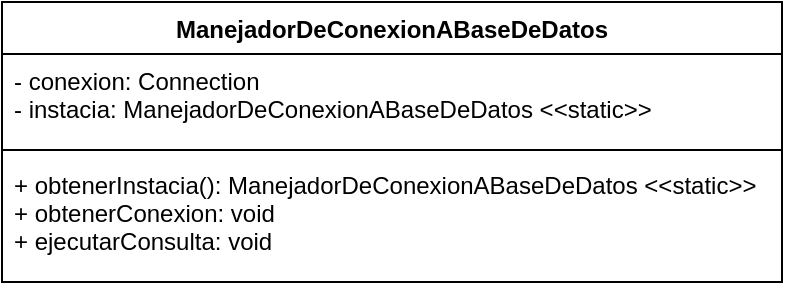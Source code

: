 <mxfile version="20.0.3" type="device"><diagram id="U_zr42Q0cY2cD1r-xZYw" name="Problema1"><mxGraphModel dx="1886" dy="860" grid="1" gridSize="10" guides="1" tooltips="1" connect="1" arrows="1" fold="1" page="1" pageScale="1" pageWidth="1169" pageHeight="827" math="0" shadow="0"><root><mxCell id="0"/><mxCell id="1" parent="0"/><mxCell id="AVxovMzHUem1tL_-W3yL-1" value="ManejadorDeConexionABaseDeDatos" style="swimlane;fontStyle=1;align=center;verticalAlign=top;childLayout=stackLayout;horizontal=1;startSize=26;horizontalStack=0;resizeParent=1;resizeParentMax=0;resizeLast=0;collapsible=1;marginBottom=0;" vertex="1" parent="1"><mxGeometry x="390" y="344" width="390" height="140" as="geometry"/></mxCell><mxCell id="AVxovMzHUem1tL_-W3yL-2" value="- conexion: Connection&#10;- instacia: ManejadorDeConexionABaseDeDatos &lt;&lt;static&gt;&gt;" style="text;strokeColor=none;fillColor=none;align=left;verticalAlign=top;spacingLeft=4;spacingRight=4;overflow=hidden;rotatable=0;points=[[0,0.5],[1,0.5]];portConstraint=eastwest;" vertex="1" parent="AVxovMzHUem1tL_-W3yL-1"><mxGeometry y="26" width="390" height="44" as="geometry"/></mxCell><mxCell id="AVxovMzHUem1tL_-W3yL-3" value="" style="line;strokeWidth=1;fillColor=none;align=left;verticalAlign=middle;spacingTop=-1;spacingLeft=3;spacingRight=3;rotatable=0;labelPosition=right;points=[];portConstraint=eastwest;" vertex="1" parent="AVxovMzHUem1tL_-W3yL-1"><mxGeometry y="70" width="390" height="8" as="geometry"/></mxCell><mxCell id="AVxovMzHUem1tL_-W3yL-4" value="+ obtenerInstacia(): ManejadorDeConexionABaseDeDatos &lt;&lt;static&gt;&gt;&#10;+ obtenerConexion: void&#10;+ ejecutarConsulta: void" style="text;strokeColor=none;fillColor=none;align=left;verticalAlign=top;spacingLeft=4;spacingRight=4;overflow=hidden;rotatable=0;points=[[0,0.5],[1,0.5]];portConstraint=eastwest;fontStyle=0" vertex="1" parent="AVxovMzHUem1tL_-W3yL-1"><mxGeometry y="78" width="390" height="62" as="geometry"/></mxCell></root></mxGraphModel></diagram></mxfile>